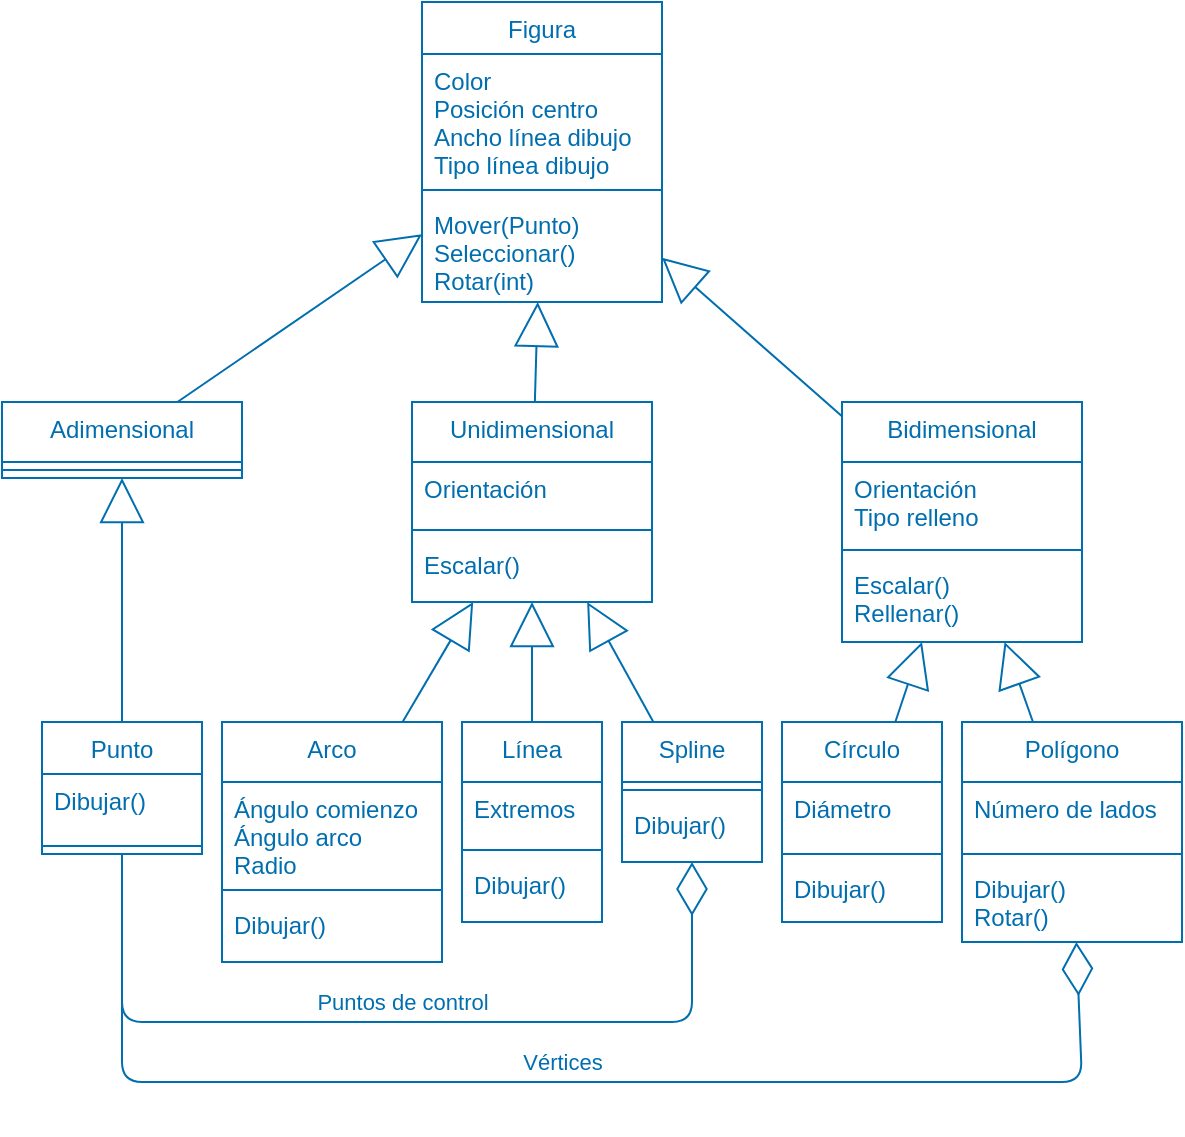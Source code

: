 <mxfile>
    <diagram id="ME14ZrENKLqDYr_cWZbU" name="Page-1">
        <mxGraphModel dx="640" dy="540" grid="1" gridSize="10" guides="1" tooltips="1" connect="1" arrows="1" fold="1" page="1" pageScale="1" pageWidth="850" pageHeight="1100" math="0" shadow="0">
            <root>
                <mxCell id="0"/>
                <mxCell id="1" parent="0"/>
                <mxCell id="11" value="Figura" style="swimlane;fontStyle=0;align=center;verticalAlign=top;childLayout=stackLayout;horizontal=1;startSize=26;horizontalStack=0;resizeParent=1;resizeParentMax=0;resizeLast=0;collapsible=1;marginBottom=0;fontColor=#006EAF;strokeColor=#006EAF;fillColor=none;" parent="1" vertex="1">
                    <mxGeometry x="210" y="40" width="120" height="150" as="geometry"/>
                </mxCell>
                <mxCell id="12" value="Color&#10;Posición centro&#10;Ancho línea dibujo&#10;Tipo línea dibujo" style="text;strokeColor=none;fillColor=none;align=left;verticalAlign=top;spacingLeft=4;spacingRight=4;overflow=hidden;rotatable=0;points=[[0,0.5],[1,0.5]];portConstraint=eastwest;fontColor=#006EAF;" parent="11" vertex="1">
                    <mxGeometry y="26" width="120" height="64" as="geometry"/>
                </mxCell>
                <mxCell id="13" value="" style="line;strokeWidth=1;fillColor=none;align=left;verticalAlign=middle;spacingTop=-1;spacingLeft=3;spacingRight=3;rotatable=0;labelPosition=right;points=[];portConstraint=eastwest;strokeColor=inherit;" parent="11" vertex="1">
                    <mxGeometry y="90" width="120" height="8" as="geometry"/>
                </mxCell>
                <mxCell id="14" value="Mover(Punto)&#10;Seleccionar()&#10;Rotar(int)" style="text;strokeColor=none;fillColor=none;align=left;verticalAlign=top;spacingLeft=4;spacingRight=4;overflow=hidden;rotatable=0;points=[[0,0.5],[1,0.5]];portConstraint=eastwest;fontColor=#006EAF;" parent="11" vertex="1">
                    <mxGeometry y="98" width="120" height="52" as="geometry"/>
                </mxCell>
                <mxCell id="15" value="Adimensional" style="swimlane;fontStyle=0;align=center;verticalAlign=top;childLayout=stackLayout;horizontal=1;startSize=30;horizontalStack=0;resizeParent=1;resizeParentMax=0;resizeLast=0;collapsible=1;marginBottom=0;fontColor=#006EAF;strokeColor=#006EAF;fillColor=none;" parent="1" vertex="1">
                    <mxGeometry y="240" width="120" height="38" as="geometry"/>
                </mxCell>
                <mxCell id="17" value="" style="line;strokeWidth=1;fillColor=none;align=left;verticalAlign=middle;spacingTop=-1;spacingLeft=3;spacingRight=3;rotatable=0;labelPosition=right;points=[];portConstraint=eastwest;strokeColor=inherit;" parent="15" vertex="1">
                    <mxGeometry y="30" width="120" height="8" as="geometry"/>
                </mxCell>
                <mxCell id="19" value="Unidimensional" style="swimlane;fontStyle=0;align=center;verticalAlign=top;childLayout=stackLayout;horizontal=1;startSize=30;horizontalStack=0;resizeParent=1;resizeParentMax=0;resizeLast=0;collapsible=1;marginBottom=0;fontColor=#006EAF;strokeColor=#006EAF;fillColor=none;" parent="1" vertex="1">
                    <mxGeometry x="205" y="240" width="120" height="100" as="geometry"/>
                </mxCell>
                <mxCell id="20" value="Orientación" style="text;strokeColor=none;fillColor=none;align=left;verticalAlign=top;spacingLeft=4;spacingRight=4;overflow=hidden;rotatable=0;points=[[0,0.5],[1,0.5]];portConstraint=eastwest;fontColor=#006EAF;" parent="19" vertex="1">
                    <mxGeometry y="30" width="120" height="30" as="geometry"/>
                </mxCell>
                <mxCell id="21" value="" style="line;strokeWidth=1;fillColor=none;align=left;verticalAlign=middle;spacingTop=-1;spacingLeft=3;spacingRight=3;rotatable=0;labelPosition=right;points=[];portConstraint=eastwest;strokeColor=inherit;" parent="19" vertex="1">
                    <mxGeometry y="60" width="120" height="8" as="geometry"/>
                </mxCell>
                <mxCell id="22" value="Escalar()" style="text;strokeColor=none;fillColor=none;align=left;verticalAlign=top;spacingLeft=4;spacingRight=4;overflow=hidden;rotatable=0;points=[[0,0.5],[1,0.5]];portConstraint=eastwest;fontColor=#006EAF;" parent="19" vertex="1">
                    <mxGeometry y="68" width="120" height="32" as="geometry"/>
                </mxCell>
                <mxCell id="24" value="Bidimensional" style="swimlane;fontStyle=0;align=center;verticalAlign=top;childLayout=stackLayout;horizontal=1;startSize=30;horizontalStack=0;resizeParent=1;resizeParentMax=0;resizeLast=0;collapsible=1;marginBottom=0;fontColor=#006EAF;strokeColor=#006EAF;fillColor=none;" parent="1" vertex="1">
                    <mxGeometry x="420" y="240" width="120" height="120" as="geometry"/>
                </mxCell>
                <mxCell id="25" value="Orientación&#10;Tipo relleno" style="text;strokeColor=none;fillColor=none;align=left;verticalAlign=top;spacingLeft=4;spacingRight=4;overflow=hidden;rotatable=0;points=[[0,0.5],[1,0.5]];portConstraint=eastwest;fontColor=#006EAF;" parent="24" vertex="1">
                    <mxGeometry y="30" width="120" height="40" as="geometry"/>
                </mxCell>
                <mxCell id="26" value="" style="line;strokeWidth=1;fillColor=none;align=left;verticalAlign=middle;spacingTop=-1;spacingLeft=3;spacingRight=3;rotatable=0;labelPosition=right;points=[];portConstraint=eastwest;strokeColor=inherit;" parent="24" vertex="1">
                    <mxGeometry y="70" width="120" height="8" as="geometry"/>
                </mxCell>
                <mxCell id="27" value="Escalar()&#10;Rellenar()" style="text;strokeColor=none;fillColor=none;align=left;verticalAlign=top;spacingLeft=4;spacingRight=4;overflow=hidden;rotatable=0;points=[[0,0.5],[1,0.5]];portConstraint=eastwest;fontColor=#006EAF;" parent="24" vertex="1">
                    <mxGeometry y="78" width="120" height="42" as="geometry"/>
                </mxCell>
                <mxCell id="28" value="Punto" style="swimlane;fontStyle=0;align=center;verticalAlign=top;childLayout=stackLayout;horizontal=1;startSize=26;horizontalStack=0;resizeParent=1;resizeParentMax=0;resizeLast=0;collapsible=1;marginBottom=0;fontColor=#006EAF;strokeColor=#006EAF;fillColor=none;" parent="1" vertex="1">
                    <mxGeometry x="20" y="400" width="80" height="66" as="geometry"/>
                </mxCell>
                <mxCell id="30" value="Dibujar()" style="text;strokeColor=none;fillColor=none;align=left;verticalAlign=top;spacingLeft=4;spacingRight=4;overflow=hidden;rotatable=0;points=[[0,0.5],[1,0.5]];portConstraint=eastwest;fontColor=#006EAF;" parent="28" vertex="1">
                    <mxGeometry y="26" width="80" height="32" as="geometry"/>
                </mxCell>
                <mxCell id="29" value="" style="line;strokeWidth=1;fillColor=none;align=left;verticalAlign=middle;spacingTop=-1;spacingLeft=3;spacingRight=3;rotatable=0;labelPosition=right;points=[];portConstraint=eastwest;strokeColor=inherit;" parent="28" vertex="1">
                    <mxGeometry y="58" width="80" height="8" as="geometry"/>
                </mxCell>
                <mxCell id="31" value="Arco" style="swimlane;fontStyle=0;align=center;verticalAlign=top;childLayout=stackLayout;horizontal=1;startSize=30;horizontalStack=0;resizeParent=1;resizeParentMax=0;resizeLast=0;collapsible=1;marginBottom=0;fontColor=#006EAF;strokeColor=#006EAF;fillColor=none;" parent="1" vertex="1">
                    <mxGeometry x="110" y="400" width="110" height="120" as="geometry"/>
                </mxCell>
                <mxCell id="32" value="Ángulo comienzo&#10;Ángulo arco&#10;Radio" style="text;strokeColor=none;fillColor=none;align=left;verticalAlign=top;spacingLeft=4;spacingRight=4;overflow=hidden;rotatable=0;points=[[0,0.5],[1,0.5]];portConstraint=eastwest;fontColor=#006EAF;" parent="31" vertex="1">
                    <mxGeometry y="30" width="110" height="50" as="geometry"/>
                </mxCell>
                <mxCell id="33" value="" style="line;strokeWidth=1;fillColor=none;align=left;verticalAlign=middle;spacingTop=-1;spacingLeft=3;spacingRight=3;rotatable=0;labelPosition=right;points=[];portConstraint=eastwest;strokeColor=inherit;" parent="31" vertex="1">
                    <mxGeometry y="80" width="110" height="8" as="geometry"/>
                </mxCell>
                <mxCell id="34" value="Dibujar()" style="text;strokeColor=none;fillColor=none;align=left;verticalAlign=top;spacingLeft=4;spacingRight=4;overflow=hidden;rotatable=0;points=[[0,0.5],[1,0.5]];portConstraint=eastwest;fontColor=#006EAF;" parent="31" vertex="1">
                    <mxGeometry y="88" width="110" height="32" as="geometry"/>
                </mxCell>
                <mxCell id="35" value="Línea" style="swimlane;fontStyle=0;align=center;verticalAlign=top;childLayout=stackLayout;horizontal=1;startSize=30;horizontalStack=0;resizeParent=1;resizeParentMax=0;resizeLast=0;collapsible=1;marginBottom=0;fontColor=#006EAF;strokeColor=#006EAF;fillColor=none;" parent="1" vertex="1">
                    <mxGeometry x="230" y="400" width="70" height="100" as="geometry"/>
                </mxCell>
                <mxCell id="36" value="Extremos" style="text;strokeColor=none;fillColor=none;align=left;verticalAlign=top;spacingLeft=4;spacingRight=4;overflow=hidden;rotatable=0;points=[[0,0.5],[1,0.5]];portConstraint=eastwest;fontColor=#006EAF;" parent="35" vertex="1">
                    <mxGeometry y="30" width="70" height="30" as="geometry"/>
                </mxCell>
                <mxCell id="37" value="" style="line;strokeWidth=1;fillColor=none;align=left;verticalAlign=middle;spacingTop=-1;spacingLeft=3;spacingRight=3;rotatable=0;labelPosition=right;points=[];portConstraint=eastwest;strokeColor=inherit;" parent="35" vertex="1">
                    <mxGeometry y="60" width="70" height="8" as="geometry"/>
                </mxCell>
                <mxCell id="38" value="Dibujar()" style="text;strokeColor=none;fillColor=none;align=left;verticalAlign=top;spacingLeft=4;spacingRight=4;overflow=hidden;rotatable=0;points=[[0,0.5],[1,0.5]];portConstraint=eastwest;fontColor=#006EAF;" parent="35" vertex="1">
                    <mxGeometry y="68" width="70" height="32" as="geometry"/>
                </mxCell>
                <mxCell id="39" value="Spline" style="swimlane;fontStyle=0;align=center;verticalAlign=top;childLayout=stackLayout;horizontal=1;startSize=30;horizontalStack=0;resizeParent=1;resizeParentMax=0;resizeLast=0;collapsible=1;marginBottom=0;fontColor=#006EAF;strokeColor=#006EAF;fillColor=none;" parent="1" vertex="1">
                    <mxGeometry x="310" y="400" width="70" height="70" as="geometry"/>
                </mxCell>
                <mxCell id="41" value="" style="line;strokeWidth=1;fillColor=none;align=left;verticalAlign=middle;spacingTop=-1;spacingLeft=3;spacingRight=3;rotatable=0;labelPosition=right;points=[];portConstraint=eastwest;strokeColor=inherit;" parent="39" vertex="1">
                    <mxGeometry y="30" width="70" height="8" as="geometry"/>
                </mxCell>
                <mxCell id="42" value="Dibujar()" style="text;strokeColor=none;fillColor=none;align=left;verticalAlign=top;spacingLeft=4;spacingRight=4;overflow=hidden;rotatable=0;points=[[0,0.5],[1,0.5]];portConstraint=eastwest;fontColor=#006EAF;" parent="39" vertex="1">
                    <mxGeometry y="38" width="70" height="32" as="geometry"/>
                </mxCell>
                <mxCell id="43" value="Puntos de control" style="endArrow=diamondThin;endFill=0;endSize=24;html=1;fontColor=#006EAF;strokeColor=#006EAF;labelBackgroundColor=none;" parent="1" source="28" target="42" edge="1">
                    <mxGeometry x="-0.002" y="10" width="160" relative="1" as="geometry">
                        <mxPoint x="340" y="560" as="sourcePoint"/>
                        <mxPoint x="500" y="560" as="targetPoint"/>
                        <Array as="points">
                            <mxPoint x="60" y="550"/>
                            <mxPoint x="345" y="550"/>
                        </Array>
                        <mxPoint as="offset"/>
                    </mxGeometry>
                </mxCell>
                <mxCell id="44" value="Círculo" style="swimlane;fontStyle=0;align=center;verticalAlign=top;childLayout=stackLayout;horizontal=1;startSize=30;horizontalStack=0;resizeParent=1;resizeParentMax=0;resizeLast=0;collapsible=1;marginBottom=0;fontColor=#006EAF;strokeColor=#006EAF;fillColor=none;" parent="1" vertex="1">
                    <mxGeometry x="390" y="400" width="80" height="100" as="geometry"/>
                </mxCell>
                <mxCell id="47" value="Diámetro" style="text;strokeColor=none;fillColor=none;align=left;verticalAlign=top;spacingLeft=4;spacingRight=4;overflow=hidden;rotatable=0;points=[[0,0.5],[1,0.5]];portConstraint=eastwest;fontColor=#006EAF;" parent="44" vertex="1">
                    <mxGeometry y="30" width="80" height="32" as="geometry"/>
                </mxCell>
                <mxCell id="45" value="" style="line;strokeWidth=1;fillColor=none;align=left;verticalAlign=middle;spacingTop=-1;spacingLeft=3;spacingRight=3;rotatable=0;labelPosition=right;points=[];portConstraint=eastwest;strokeColor=inherit;" parent="44" vertex="1">
                    <mxGeometry y="62" width="80" height="8" as="geometry"/>
                </mxCell>
                <mxCell id="46" value="Dibujar()" style="text;strokeColor=none;fillColor=none;align=left;verticalAlign=top;spacingLeft=4;spacingRight=4;overflow=hidden;rotatable=0;points=[[0,0.5],[1,0.5]];portConstraint=eastwest;fontColor=#006EAF;" parent="44" vertex="1">
                    <mxGeometry y="70" width="80" height="30" as="geometry"/>
                </mxCell>
                <mxCell id="48" value="Polígono" style="swimlane;fontStyle=0;align=center;verticalAlign=top;childLayout=stackLayout;horizontal=1;startSize=30;horizontalStack=0;resizeParent=1;resizeParentMax=0;resizeLast=0;collapsible=1;marginBottom=0;fontColor=#006EAF;strokeColor=#006EAF;fillColor=none;" parent="1" vertex="1">
                    <mxGeometry x="480" y="400" width="110" height="110" as="geometry"/>
                </mxCell>
                <mxCell id="49" value="Número de lados" style="text;strokeColor=none;fillColor=none;align=left;verticalAlign=top;spacingLeft=4;spacingRight=4;overflow=hidden;rotatable=0;points=[[0,0.5],[1,0.5]];portConstraint=eastwest;fontColor=#006EAF;" parent="48" vertex="1">
                    <mxGeometry y="30" width="110" height="32" as="geometry"/>
                </mxCell>
                <mxCell id="50" value="" style="line;strokeWidth=1;fillColor=none;align=left;verticalAlign=middle;spacingTop=-1;spacingLeft=3;spacingRight=3;rotatable=0;labelPosition=right;points=[];portConstraint=eastwest;strokeColor=inherit;" parent="48" vertex="1">
                    <mxGeometry y="62" width="110" height="8" as="geometry"/>
                </mxCell>
                <mxCell id="51" value="Dibujar()&#10;Rotar()" style="text;strokeColor=none;fillColor=none;align=left;verticalAlign=top;spacingLeft=4;spacingRight=4;overflow=hidden;rotatable=0;points=[[0,0.5],[1,0.5]];portConstraint=eastwest;fontColor=#006EAF;" parent="48" vertex="1">
                    <mxGeometry y="70" width="110" height="40" as="geometry"/>
                </mxCell>
                <mxCell id="52" value="Vértices" style="endArrow=diamondThin;endFill=0;endSize=24;html=1;fontColor=#006EAF;strokeColor=#006EAF;labelBackgroundColor=none;" parent="1" source="28" target="48" edge="1">
                    <mxGeometry x="0.006" y="10" width="160" relative="1" as="geometry">
                        <mxPoint x="70" y="468" as="sourcePoint"/>
                        <mxPoint x="380" y="480" as="targetPoint"/>
                        <Array as="points">
                            <mxPoint x="60" y="580"/>
                            <mxPoint x="540" y="580"/>
                        </Array>
                        <mxPoint as="offset"/>
                    </mxGeometry>
                </mxCell>
                <mxCell id="54" value="" style="endArrow=block;html=1;endFill=0;elbow=vertical;strokeColor=#006EAF;fontColor=#006EAF;strokeWidth=1;endSize=20;" parent="1" source="44" target="24" edge="1">
                    <mxGeometry width="160" relative="1" as="geometry">
                        <mxPoint x="520" y="190" as="sourcePoint"/>
                        <mxPoint x="680" y="190" as="targetPoint"/>
                    </mxGeometry>
                </mxCell>
                <mxCell id="55" value="" style="endArrow=block;html=1;endFill=0;elbow=vertical;strokeColor=#006EAF;fontColor=#006EAF;strokeWidth=1;endSize=20;" parent="1" source="48" target="24" edge="1">
                    <mxGeometry width="160" relative="1" as="geometry">
                        <mxPoint x="481.667" y="410" as="sourcePoint"/>
                        <mxPoint x="499" y="370" as="targetPoint"/>
                    </mxGeometry>
                </mxCell>
                <mxCell id="56" value="" style="endArrow=block;html=1;endFill=0;elbow=vertical;strokeColor=#006EAF;fontColor=#006EAF;strokeWidth=1;endSize=20;" parent="1" source="28" target="15" edge="1">
                    <mxGeometry width="160" relative="1" as="geometry">
                        <mxPoint x="87.333" y="360" as="sourcePoint"/>
                        <mxPoint x="110" y="320" as="targetPoint"/>
                    </mxGeometry>
                </mxCell>
                <mxCell id="57" value="" style="endArrow=block;html=1;endFill=0;elbow=vertical;strokeColor=#006EAF;fontColor=#006EAF;strokeWidth=1;endSize=20;" parent="1" source="31" target="19" edge="1">
                    <mxGeometry width="160" relative="1" as="geometry">
                        <mxPoint x="73.793" y="410" as="sourcePoint"/>
                        <mxPoint x="87.816" y="288" as="targetPoint"/>
                    </mxGeometry>
                </mxCell>
                <mxCell id="58" value="" style="endArrow=block;html=1;endFill=0;elbow=vertical;strokeColor=#006EAF;fontColor=#006EAF;strokeWidth=1;endSize=20;" parent="1" source="35" target="19" edge="1">
                    <mxGeometry width="160" relative="1" as="geometry">
                        <mxPoint x="230" y="416.571" as="sourcePoint"/>
                        <mxPoint x="298.529" y="350" as="targetPoint"/>
                    </mxGeometry>
                </mxCell>
                <mxCell id="59" value="" style="endArrow=block;html=1;endFill=0;elbow=vertical;strokeColor=#006EAF;fontColor=#006EAF;strokeWidth=1;endSize=20;" parent="1" source="39" target="19" edge="1">
                    <mxGeometry width="160" relative="1" as="geometry">
                        <mxPoint x="298.438" y="410" as="sourcePoint"/>
                        <mxPoint x="326.562" y="350" as="targetPoint"/>
                    </mxGeometry>
                </mxCell>
                <mxCell id="60" value="" style="endArrow=block;html=1;endFill=0;elbow=vertical;strokeColor=#006EAF;fontColor=#006EAF;strokeWidth=1;endSize=20;" parent="1" source="15" target="11" edge="1">
                    <mxGeometry width="160" relative="1" as="geometry">
                        <mxPoint x="73.793" y="410" as="sourcePoint"/>
                        <mxPoint x="87.816" y="288" as="targetPoint"/>
                    </mxGeometry>
                </mxCell>
                <mxCell id="62" value="" style="endArrow=block;html=1;endFill=0;elbow=vertical;strokeColor=#006EAF;fontColor=#006EAF;strokeWidth=1;endSize=20;" parent="1" source="19" target="11" edge="1">
                    <mxGeometry width="160" relative="1" as="geometry">
                        <mxPoint x="116.389" y="250" as="sourcePoint"/>
                        <mxPoint x="230" y="168.2" as="targetPoint"/>
                    </mxGeometry>
                </mxCell>
                <mxCell id="63" value="" style="endArrow=block;html=1;endFill=0;elbow=vertical;strokeColor=#006EAF;fontColor=#006EAF;strokeWidth=1;endSize=20;" parent="1" source="24" target="11" edge="1">
                    <mxGeometry width="160" relative="1" as="geometry">
                        <mxPoint x="279.286" y="250" as="sourcePoint"/>
                        <mxPoint x="283.571" y="200" as="targetPoint"/>
                    </mxGeometry>
                </mxCell>
            </root>
        </mxGraphModel>
    </diagram>
</mxfile>
